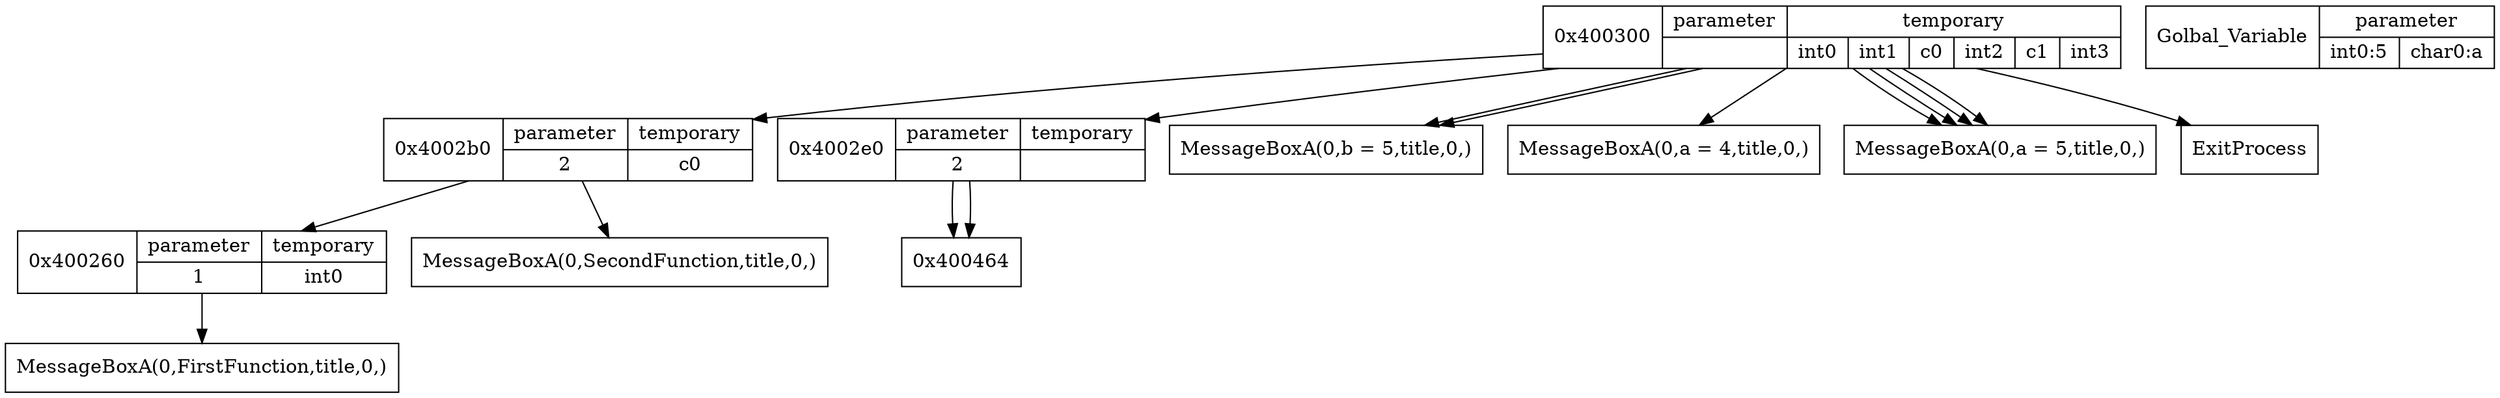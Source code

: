 digraph recode{
node [shape=record];
"0x400260"[label="0x400260 |{parameter|1} |{temporary |int0}"];
"0x4002b0"[label="0x4002b0 |{parameter|2} |{temporary |c0}"];
"0x4002e0"[label="0x4002e0 |{parameter|2} |{temporary |}"];
"0x400300"[label="0x400300 |{parameter|} |{temporary |{int0|int1|c0|int2|c1|int3}}"];
"Golbal_Variable"[label="Golbal_Variable |{parameter|{int0:5|char0:a}}"]

"0x400260" -> "MessageBoxA(0,FirstFunction,title,0,)" ;
"0x4002b0" -> "0x400260" ;
"0x4002b0" -> "MessageBoxA(0,SecondFunction,title,0,)" ;
"0x4002e0" -> "0x400464" ;
"0x4002e0" -> "0x400464" ;
"0x400300" -> "0x4002b0" ;
"0x400300" -> "0x4002e0" ;
"0x400300" -> "MessageBoxA(0,b = 5,title,0,)" ;
"0x400300" -> "MessageBoxA(0,b = 5,title,0,)" ;
"0x400300" -> "MessageBoxA(0,a = 4,title,0,)" ;
"0x400300" -> "MessageBoxA(0,a = 5,title,0,)" ;
"0x400300" -> "MessageBoxA(0,a = 5,title,0,)" ;
"0x400300" -> "MessageBoxA(0,a = 5,title,0,)" ;
"0x400300" -> "MessageBoxA(0,a = 5,title,0,)" ;
"0x400300" -> "ExitProcess" ;

}
